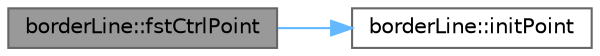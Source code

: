 digraph "borderLine::fstCtrlPoint"
{
 // LATEX_PDF_SIZE
  bgcolor="transparent";
  edge [fontname=Helvetica,fontsize=10,labelfontname=Helvetica,labelfontsize=10];
  node [fontname=Helvetica,fontsize=10,shape=box,height=0.2,width=0.4];
  rankdir="LR";
  Node1 [id="Node000001",label="borderLine::fstCtrlPoint",height=0.2,width=0.4,color="gray40", fillcolor="grey60", style="filled", fontcolor="black",tooltip=" "];
  Node1 -> Node2 [id="edge1_Node000001_Node000002",color="steelblue1",style="solid",tooltip=" "];
  Node2 [id="Node000002",label="borderLine::initPoint",height=0.2,width=0.4,color="grey40", fillcolor="white", style="filled",URL="$classborder_line.html#a1a5004fb86961e5d7f8ed957b561b31c",tooltip=" "];
}
